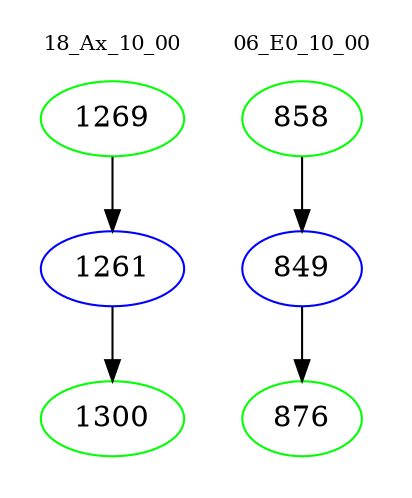 digraph{
subgraph cluster_0 {
color = white
label = "18_Ax_10_00";
fontsize=10;
T0_1269 [label="1269", color="green"]
T0_1269 -> T0_1261 [color="black"]
T0_1261 [label="1261", color="blue"]
T0_1261 -> T0_1300 [color="black"]
T0_1300 [label="1300", color="green"]
}
subgraph cluster_1 {
color = white
label = "06_E0_10_00";
fontsize=10;
T1_858 [label="858", color="green"]
T1_858 -> T1_849 [color="black"]
T1_849 [label="849", color="blue"]
T1_849 -> T1_876 [color="black"]
T1_876 [label="876", color="green"]
}
}
